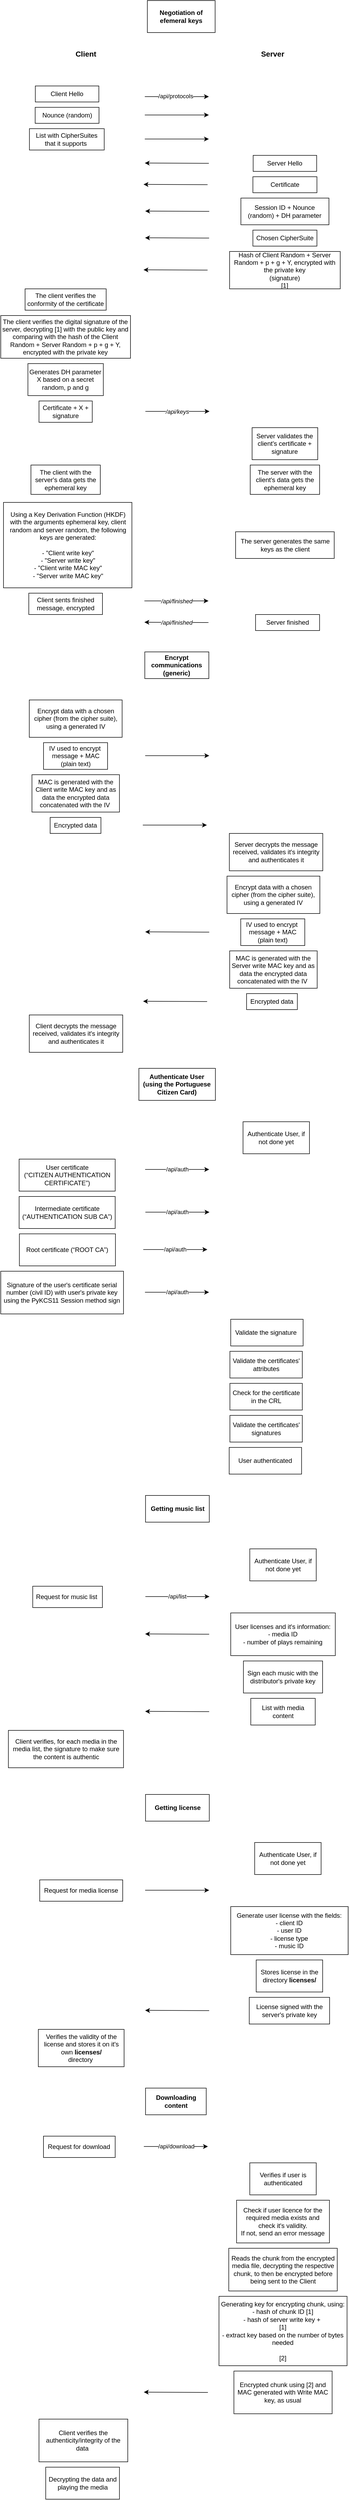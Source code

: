 <mxfile version="12.6.5" type="device"><diagram id="ToxsXhBCQsrdMB1Es3Ik" name="Page-1"><mxGraphModel dx="706" dy="908" grid="1" gridSize="10" guides="1" tooltips="1" connect="1" arrows="1" fold="1" page="1" pageScale="1" pageWidth="850" pageHeight="1100" math="0" shadow="0"><root><mxCell id="0"/><mxCell id="1" parent="0"/><mxCell id="-mcVlJ09CJsQKU-bJ-QF-1" value="&lt;font style=&quot;font-size: 14px&quot;&gt;&lt;b&gt;Server&lt;/b&gt;&lt;/font&gt;" style="text;html=1;strokeColor=none;fillColor=none;align=center;verticalAlign=middle;whiteSpace=wrap;rounded=0;" parent="1" vertex="1"><mxGeometry x="580.14" y="130" width="40" height="20" as="geometry"/></mxCell><mxCell id="-mcVlJ09CJsQKU-bJ-QF-2" value="&lt;font style=&quot;font-size: 14px&quot;&gt;&lt;b&gt;Client&lt;/b&gt;&lt;/font&gt;" style="text;html=1;strokeColor=none;fillColor=none;align=center;verticalAlign=middle;whiteSpace=wrap;rounded=0;" parent="1" vertex="1"><mxGeometry x="229.83" y="130" width="40" height="20" as="geometry"/></mxCell><mxCell id="-mcVlJ09CJsQKU-bJ-QF-8" value="Server Hello&lt;br&gt;" style="rounded=0;whiteSpace=wrap;html=1;" parent="1" vertex="1"><mxGeometry x="563.41" y="330" width="119" height="30" as="geometry"/></mxCell><mxCell id="-mcVlJ09CJsQKU-bJ-QF-9" value="" style="endArrow=classic;html=1;" parent="1" edge="1"><mxGeometry width="50" height="50" relative="1" as="geometry"><mxPoint x="360.35" y="220" as="sourcePoint"/><mxPoint x="480.35" y="220" as="targetPoint"/></mxGeometry></mxCell><mxCell id="Fjv1i1YFZuG5dCp83JSb-2" value="&lt;font style=&quot;font-size: 11px&quot;&gt;/api/protocols&lt;/font&gt;" style="text;html=1;align=center;verticalAlign=middle;resizable=0;points=[];labelBackgroundColor=#ffffff;" parent="-mcVlJ09CJsQKU-bJ-QF-9" vertex="1" connectable="0"><mxGeometry x="-0.052" y="1" relative="1" as="geometry"><mxPoint as="offset"/></mxGeometry></mxCell><mxCell id="-mcVlJ09CJsQKU-bJ-QF-17" value="The server with the client's data gets the ephemeral key" style="rounded=0;whiteSpace=wrap;html=1;" parent="1" vertex="1"><mxGeometry x="557.91" y="910" width="130" height="55" as="geometry"/></mxCell><mxCell id="-mcVlJ09CJsQKU-bJ-QF-18" value="The client verifies the conformity of the certificate" style="rounded=0;whiteSpace=wrap;html=1;" parent="1" vertex="1"><mxGeometry x="136" y="580" width="151.94" height="40" as="geometry"/></mxCell><mxCell id="nerVAbbshEKJmBHqYRu4-8" value="&lt;b&gt;Negotiation of efemeral keys&lt;/b&gt;" style="rounded=0;whiteSpace=wrap;html=1;" parent="1" vertex="1"><mxGeometry x="365.14" y="40" width="127" height="60" as="geometry"/></mxCell><mxCell id="nerVAbbshEKJmBHqYRu4-9" value="&lt;b&gt;Getting music list&lt;/b&gt;" style="rounded=0;whiteSpace=wrap;html=1;" parent="1" vertex="1"><mxGeometry x="361.71" y="2840" width="119.5" height="50" as="geometry"/></mxCell><mxCell id="nerVAbbshEKJmBHqYRu4-10" value="Request for music list&amp;nbsp;" style="whiteSpace=wrap;html=1;" parent="1" vertex="1"><mxGeometry x="150.33" y="3010" width="130.56" height="40" as="geometry"/></mxCell><mxCell id="nerVAbbshEKJmBHqYRu4-11" value="Authenticate User, if not done yet" style="whiteSpace=wrap;html=1;" parent="1" vertex="1"><mxGeometry x="557.1" y="2940" width="124.5" height="60" as="geometry"/></mxCell><mxCell id="nerVAbbshEKJmBHqYRu4-13" value="Request for media license" style="whiteSpace=wrap;html=1;" parent="1" vertex="1"><mxGeometry x="163.44" y="3560" width="155.5" height="40" as="geometry"/></mxCell><mxCell id="nerVAbbshEKJmBHqYRu4-16" value="Request for download" style="whiteSpace=wrap;html=1;" parent="1" vertex="1"><mxGeometry x="170.48" y="4040" width="134.36" height="40" as="geometry"/></mxCell><mxCell id="nerVAbbshEKJmBHqYRu4-20" value="&lt;b&gt;Encrypt communications (generic)&lt;/b&gt;" style="rounded=0;whiteSpace=wrap;html=1;" parent="1" vertex="1"><mxGeometry x="360.35" y="1260" width="120" height="50" as="geometry"/></mxCell><mxCell id="HV3tUFOVEKbKcCD-3EMf-5" value="Nounce (random)" style="rounded=0;whiteSpace=wrap;html=1;" parent="1" vertex="1"><mxGeometry x="154.92" y="240" width="119.62" height="30" as="geometry"/></mxCell><mxCell id="HV3tUFOVEKbKcCD-3EMf-12" value="Chosen CipherSuite" style="rounded=0;whiteSpace=wrap;html=1;" parent="1" vertex="1"><mxGeometry x="562.91" y="470" width="120" height="30" as="geometry"/></mxCell><mxCell id="HV3tUFOVEKbKcCD-3EMf-15" value="Session ID + Nounce (random) + DH parameter" style="rounded=0;whiteSpace=wrap;html=1;" parent="1" vertex="1"><mxGeometry x="540.41" y="410" width="165" height="50" as="geometry"/></mxCell><mxCell id="HV3tUFOVEKbKcCD-3EMf-16" value="Hash of Client Random + Server Random + p + g + Y, encrypted with the private key&lt;br&gt;(signature)&lt;br&gt;[1]" style="rounded=0;whiteSpace=wrap;html=1;" parent="1" vertex="1"><mxGeometry x="519.23" y="510" width="207.36" height="70" as="geometry"/></mxCell><mxCell id="HV3tUFOVEKbKcCD-3EMf-17" value="List with CipherSuites that it supports&amp;nbsp;" style="rounded=0;whiteSpace=wrap;html=1;" parent="1" vertex="1"><mxGeometry x="144.17" y="280" width="140.13" height="40" as="geometry"/></mxCell><mxCell id="HV3tUFOVEKbKcCD-3EMf-18" value="Client Hello" style="rounded=0;whiteSpace=wrap;html=1;" parent="1" vertex="1"><mxGeometry x="155.23" y="200" width="119" height="30" as="geometry"/></mxCell><mxCell id="HV3tUFOVEKbKcCD-3EMf-19" value="" style="endArrow=classic;html=1;" parent="1" edge="1"><mxGeometry width="50" height="50" relative="1" as="geometry"><mxPoint x="360.35" y="254.41" as="sourcePoint"/><mxPoint x="480.35" y="254.41" as="targetPoint"/></mxGeometry></mxCell><mxCell id="HV3tUFOVEKbKcCD-3EMf-20" value="" style="endArrow=classic;html=1;" parent="1" edge="1"><mxGeometry width="50" height="50" relative="1" as="geometry"><mxPoint x="360.35" y="299.41" as="sourcePoint"/><mxPoint x="480.35" y="299.41" as="targetPoint"/></mxGeometry></mxCell><mxCell id="HV3tUFOVEKbKcCD-3EMf-21" value="" style="endArrow=classic;html=1;" parent="1" edge="1"><mxGeometry width="50" height="50" relative="1" as="geometry"><mxPoint x="480.35" y="344.91" as="sourcePoint"/><mxPoint x="360.35" y="344.41" as="targetPoint"/></mxGeometry></mxCell><mxCell id="HV3tUFOVEKbKcCD-3EMf-22" value="" style="endArrow=classic;html=1;" parent="1" edge="1"><mxGeometry width="50" height="50" relative="1" as="geometry"><mxPoint x="477.97" y="384.91" as="sourcePoint"/><mxPoint x="357.97" y="384.41" as="targetPoint"/></mxGeometry></mxCell><mxCell id="HV3tUFOVEKbKcCD-3EMf-23" value="" style="endArrow=classic;html=1;" parent="1" edge="1"><mxGeometry width="50" height="50" relative="1" as="geometry"><mxPoint x="481.1" y="434.91" as="sourcePoint"/><mxPoint x="361.1" y="434.41" as="targetPoint"/></mxGeometry></mxCell><mxCell id="HV3tUFOVEKbKcCD-3EMf-24" value="Certificate" style="rounded=0;whiteSpace=wrap;html=1;" parent="1" vertex="1"><mxGeometry x="562.91" y="370" width="120" height="30" as="geometry"/></mxCell><mxCell id="HV3tUFOVEKbKcCD-3EMf-25" value="" style="endArrow=classic;html=1;" parent="1" edge="1"><mxGeometry width="50" height="50" relative="1" as="geometry"><mxPoint x="480.85" y="484.91" as="sourcePoint"/><mxPoint x="360.85" y="484.41" as="targetPoint"/></mxGeometry></mxCell><mxCell id="HV3tUFOVEKbKcCD-3EMf-26" value="" style="endArrow=classic;html=1;" parent="1" edge="1"><mxGeometry width="50" height="50" relative="1" as="geometry"><mxPoint x="477.97" y="544.91" as="sourcePoint"/><mxPoint x="357.97" y="544.41" as="targetPoint"/></mxGeometry></mxCell><mxCell id="HV3tUFOVEKbKcCD-3EMf-27" value="&lt;span style=&quot;white-space: normal&quot;&gt;The client verifies the digital signature of the server, decrypting [1] with the public key and comparing with the hash of the&amp;nbsp;&lt;/span&gt;Client Random + Server Random + p + g + Y, encrypted with the private key" style="rounded=0;whiteSpace=wrap;html=1;" parent="1" vertex="1"><mxGeometry x="90.43" y="630" width="243.09" height="80" as="geometry"/></mxCell><mxCell id="HV3tUFOVEKbKcCD-3EMf-29" value="Certificate + X + signature" style="rounded=0;whiteSpace=wrap;html=1;" parent="1" vertex="1"><mxGeometry x="162.07" y="790" width="99.81" height="40" as="geometry"/></mxCell><mxCell id="HV3tUFOVEKbKcCD-3EMf-33" value="&lt;span style=&quot;font-style: italic ; white-space: pre-wrap&quot;&gt;&lt;font style=&quot;font-size: 11px&quot;&gt;/api/keys&lt;/font&gt;&lt;/span&gt;" style="endArrow=classic;html=1;" parent="1" edge="1"><mxGeometry width="50" height="50" relative="1" as="geometry"><mxPoint x="361.49" y="809.5" as="sourcePoint"/><mxPoint x="481.49" y="809.5" as="targetPoint"/></mxGeometry></mxCell><mxCell id="HV3tUFOVEKbKcCD-3EMf-37" value="Server validates the client's certificate + signature" style="rounded=0;whiteSpace=wrap;html=1;" parent="1" vertex="1"><mxGeometry x="561.41" y="840" width="123" height="60" as="geometry"/></mxCell><mxCell id="HV3tUFOVEKbKcCD-3EMf-41" value="The client with the server's data gets the ephemeral key" style="rounded=0;whiteSpace=wrap;html=1;" parent="1" vertex="1"><mxGeometry x="146.97" y="910" width="130" height="55" as="geometry"/></mxCell><mxCell id="HV3tUFOVEKbKcCD-3EMf-44" value="Using a Key Derivation Function (HKDF) with the arguments ephemeral key, client random and server random, the following keys are generated:&lt;br&gt;&lt;br&gt;- &quot;Client write key&quot;&lt;br&gt;- &quot;Server write key&quot;&lt;br&gt;- &quot;Client write MAC key&quot;&lt;br&gt;- &quot;Server write MAC key&quot;" style="rounded=0;whiteSpace=wrap;html=1;" parent="1" vertex="1"><mxGeometry x="95.55" y="980" width="240.62" height="160" as="geometry"/></mxCell><mxCell id="HV3tUFOVEKbKcCD-3EMf-45" value="The server generates the same keys as the client" style="rounded=0;whiteSpace=wrap;html=1;" parent="1" vertex="1"><mxGeometry x="530.5" y="1035" width="184.81" height="50" as="geometry"/></mxCell><mxCell id="HV3tUFOVEKbKcCD-3EMf-46" value="Client sents finished message, encrypted" style="rounded=0;whiteSpace=wrap;html=1;" parent="1" vertex="1"><mxGeometry x="142.96" y="1150" width="138.03" height="40" as="geometry"/></mxCell><mxCell id="HV3tUFOVEKbKcCD-3EMf-47" value="Server finished" style="rounded=0;whiteSpace=wrap;html=1;" parent="1" vertex="1"><mxGeometry x="567.87" y="1190" width="120" height="30" as="geometry"/></mxCell><mxCell id="HV3tUFOVEKbKcCD-3EMf-48" value="&lt;span id=&quot;docs-internal-guid-574a4426-7fff-3a00-10bd-1188edf6ed86&quot; style=&quot;white-space: normal&quot;&gt;&lt;span style=&quot;background-color: transparent ; font-style: italic ; vertical-align: baseline ; white-space: pre-wrap&quot;&gt;&lt;font style=&quot;font-size: 11px&quot;&gt;/api/finished&lt;/font&gt;&lt;/span&gt;&lt;/span&gt;" style="endArrow=classic;html=1;" parent="1" edge="1"><mxGeometry width="50" height="50" relative="1" as="geometry"><mxPoint x="359.64" y="1164.5" as="sourcePoint"/><mxPoint x="479.64" y="1164.5" as="targetPoint"/></mxGeometry></mxCell><mxCell id="HV3tUFOVEKbKcCD-3EMf-49" value="&lt;span style=&quot;font-style: italic ; white-space: pre-wrap&quot;&gt;&lt;font style=&quot;font-size: 11px&quot;&gt;/api/finished&lt;/font&gt;&lt;/span&gt;" style="endArrow=classic;html=1;" parent="1" edge="1"><mxGeometry width="50" height="50" relative="1" as="geometry"><mxPoint x="479.64" y="1205" as="sourcePoint"/><mxPoint x="359.64" y="1204.5" as="targetPoint"/></mxGeometry></mxCell><mxCell id="HV3tUFOVEKbKcCD-3EMf-50" value="&lt;b&gt;Getting license&lt;/b&gt;" style="rounded=0;whiteSpace=wrap;html=1;" parent="1" vertex="1"><mxGeometry x="361.71" y="3400" width="119.5" height="50" as="geometry"/></mxCell><mxCell id="HV3tUFOVEKbKcCD-3EMf-51" value="&lt;b&gt;Downloading content&lt;/b&gt;" style="rounded=0;whiteSpace=wrap;html=1;" parent="1" vertex="1"><mxGeometry x="361.71" y="3950" width="113.74" height="50" as="geometry"/></mxCell><mxCell id="Kc5_VZktUotsjv5k2XwF-4" value="&lt;b&gt;Authenticate User&lt;br&gt;(using the Portuguese Citizen Card)&lt;br&gt;&lt;/b&gt;" style="rounded=0;whiteSpace=wrap;html=1;" parent="1" vertex="1"><mxGeometry x="349.26" y="2040" width="143.4" height="60" as="geometry"/></mxCell><mxCell id="Kc5_VZktUotsjv5k2XwF-17" value="User licenses and it's information:&lt;br&gt;- media ID&lt;br&gt;- number of plays remaining" style="rounded=0;whiteSpace=wrap;html=1;" parent="1" vertex="1"><mxGeometry x="521.37" y="3060" width="195.96" height="80" as="geometry"/></mxCell><mxCell id="Kc5_VZktUotsjv5k2XwF-18" value="" style="endArrow=classic;html=1;" parent="1" edge="1"><mxGeometry width="50" height="50" relative="1" as="geometry"><mxPoint x="480.96" y="3244.91" as="sourcePoint"/><mxPoint x="360.96" y="3244.41" as="targetPoint"/></mxGeometry></mxCell><mxCell id="Kc5_VZktUotsjv5k2XwF-19" value="List with media content" style="rounded=0;whiteSpace=wrap;html=1;" parent="1" vertex="1"><mxGeometry x="558.97" y="3220" width="120.75" height="50" as="geometry"/></mxCell><mxCell id="Kc5_VZktUotsjv5k2XwF-21" value="Client verifies, for each media in the media list, the signature to make sure the content is authentic" style="whiteSpace=wrap;html=1;" parent="1" vertex="1"><mxGeometry x="104.73" y="3280" width="215.7" height="70" as="geometry"/></mxCell><mxCell id="Kc5_VZktUotsjv5k2XwF-22" value="Authenticate User, if not done yet" style="whiteSpace=wrap;html=1;" parent="1" vertex="1"><mxGeometry x="566.23" y="3490" width="124.5" height="60" as="geometry"/></mxCell><mxCell id="Kc5_VZktUotsjv5k2XwF-23" value="Generate user license with the fields:&lt;br&gt;- client ID&lt;br&gt;- user ID&lt;br&gt;- license type&lt;br&gt;- music ID" style="rounded=0;whiteSpace=wrap;html=1;" parent="1" vertex="1"><mxGeometry x="521.37" y="3610" width="220" height="90" as="geometry"/></mxCell><mxCell id="Kc5_VZktUotsjv5k2XwF-24" value="License signed with the server's private key" style="rounded=0;whiteSpace=wrap;html=1;" parent="1" vertex="1"><mxGeometry x="556.09" y="3780" width="150.55" height="50" as="geometry"/></mxCell><mxCell id="Kc5_VZktUotsjv5k2XwF-25" value="" style="endArrow=classic;html=1;" parent="1" edge="1"><mxGeometry width="50" height="50" relative="1" as="geometry"><mxPoint x="480.96" y="3804.91" as="sourcePoint"/><mxPoint x="360.96" y="3804.41" as="targetPoint"/></mxGeometry></mxCell><mxCell id="Kc5_VZktUotsjv5k2XwF-26" value="Verifies the validity of the license and stores it on it's own&amp;nbsp;&lt;b&gt;licenses/&lt;/b&gt;&lt;br&gt;directory&amp;nbsp;" style="rounded=0;whiteSpace=wrap;html=1;" parent="1" vertex="1"><mxGeometry x="160.85" y="3840" width="160.68" height="70" as="geometry"/></mxCell><mxCell id="Kc5_VZktUotsjv5k2XwF-27" value="Verifies if user is authenticated" style="whiteSpace=wrap;html=1;" parent="1" vertex="1"><mxGeometry x="557.09" y="4090" width="124.5" height="60" as="geometry"/></mxCell><mxCell id="Kc5_VZktUotsjv5k2XwF-28" value="Check if user licence for the required media exists and check it's validity.&lt;br&gt;If not, send an error message" style="whiteSpace=wrap;html=1;" parent="1" vertex="1"><mxGeometry x="532.34" y="4160" width="174" height="80" as="geometry"/></mxCell><mxCell id="Kc5_VZktUotsjv5k2XwF-33" value="/api/list" style="endArrow=classic;html=1;" parent="1" edge="1"><mxGeometry width="50" height="50" relative="1" as="geometry"><mxPoint x="361.46" y="3029.41" as="sourcePoint"/><mxPoint x="481.46" y="3029.41" as="targetPoint"/></mxGeometry></mxCell><mxCell id="Kc5_VZktUotsjv5k2XwF-35" value="" style="endArrow=classic;html=1;" parent="1" edge="1"><mxGeometry width="50" height="50" relative="1" as="geometry"><mxPoint x="360.96" y="3579.41" as="sourcePoint"/><mxPoint x="480.96" y="3579.41" as="targetPoint"/></mxGeometry></mxCell><mxCell id="Kc5_VZktUotsjv5k2XwF-36" value="/api/download" style="endArrow=classic;html=1;" parent="1" edge="1"><mxGeometry width="50" height="50" relative="1" as="geometry"><mxPoint x="358.58" y="4059.41" as="sourcePoint"/><mxPoint x="478.58" y="4059.41" as="targetPoint"/></mxGeometry></mxCell><mxCell id="Kc5_VZktUotsjv5k2XwF-37" value="" style="endArrow=classic;html=1;" parent="1" edge="1"><mxGeometry width="50" height="50" relative="1" as="geometry"><mxPoint x="478.58" y="4520" as="sourcePoint"/><mxPoint x="358.58" y="4519.5" as="targetPoint"/></mxGeometry></mxCell><mxCell id="Fjv1i1YFZuG5dCp83JSb-4" value="Generates DH parameter X based on a secret random, p and g" style="rounded=0;whiteSpace=wrap;html=1;" parent="1" vertex="1"><mxGeometry x="141.31" y="720" width="141.32" height="60" as="geometry"/></mxCell><mxCell id="Fjv1i1YFZuG5dCp83JSb-14" value="IV used to encrypt&amp;nbsp; message + MAC&lt;br&gt;(plain text)" style="rounded=0;whiteSpace=wrap;html=1;" parent="1" vertex="1"><mxGeometry x="170.56" y="1430" width="120" height="50" as="geometry"/></mxCell><mxCell id="Fjv1i1YFZuG5dCp83JSb-15" value="" style="endArrow=classic;html=1;" parent="1" edge="1"><mxGeometry width="50" height="50" relative="1" as="geometry"><mxPoint x="361.1" y="1454.41" as="sourcePoint"/><mxPoint x="481.1" y="1454.41" as="targetPoint"/></mxGeometry></mxCell><mxCell id="Fjv1i1YFZuG5dCp83JSb-17" value="Encrypt data with a chosen cipher (from the cipher suite), using a generated IV" style="rounded=0;whiteSpace=wrap;html=1;" parent="1" vertex="1"><mxGeometry x="143.89" y="1350" width="173.96" height="70" as="geometry"/></mxCell><mxCell id="Fjv1i1YFZuG5dCp83JSb-18" value="Encrypted data" style="rounded=0;whiteSpace=wrap;html=1;" parent="1" vertex="1"><mxGeometry x="182.96" y="1570" width="95.19" height="30" as="geometry"/></mxCell><mxCell id="Fjv1i1YFZuG5dCp83JSb-19" value="" style="endArrow=classic;html=1;" parent="1" edge="1"><mxGeometry width="50" height="50" relative="1" as="geometry"><mxPoint x="356.64" y="1584.41" as="sourcePoint"/><mxPoint x="476.64" y="1584.41" as="targetPoint"/></mxGeometry></mxCell><mxCell id="Fjv1i1YFZuG5dCp83JSb-20" value="MAC is generated with the Client write MAC key and as data the encrypted data concatenated with the IV&amp;nbsp;" style="rounded=0;whiteSpace=wrap;html=1;" parent="1" vertex="1"><mxGeometry x="148.89" y="1490" width="163.96" height="70" as="geometry"/></mxCell><mxCell id="Fjv1i1YFZuG5dCp83JSb-24" value="Server decrypts the message received, validates it's integrity and authenticates it" style="rounded=0;whiteSpace=wrap;html=1;" parent="1" vertex="1"><mxGeometry x="518.79" y="1600" width="175.05" height="70" as="geometry"/></mxCell><mxCell id="Fjv1i1YFZuG5dCp83JSb-33" value="IV used to encrypt&amp;nbsp; message + MAC&lt;br&gt;(plain text)" style="rounded=0;whiteSpace=wrap;html=1;" parent="1" vertex="1"><mxGeometry x="540.14" y="1760" width="120" height="50" as="geometry"/></mxCell><mxCell id="Fjv1i1YFZuG5dCp83JSb-34" value="Encrypt data with a chosen cipher (from the cipher suite), using a generated IV" style="rounded=0;whiteSpace=wrap;html=1;" parent="1" vertex="1"><mxGeometry x="514.41" y="1680" width="173.96" height="70" as="geometry"/></mxCell><mxCell id="Fjv1i1YFZuG5dCp83JSb-35" value="Encrypted data" style="rounded=0;whiteSpace=wrap;html=1;" parent="1" vertex="1"><mxGeometry x="551.05" y="1900" width="95.19" height="30" as="geometry"/></mxCell><mxCell id="Fjv1i1YFZuG5dCp83JSb-36" value="MAC is generated with the Server write MAC key and as data the encrypted data concatenated with the IV&amp;nbsp;" style="rounded=0;whiteSpace=wrap;html=1;" parent="1" vertex="1"><mxGeometry x="519.41" y="1820" width="163.96" height="70" as="geometry"/></mxCell><mxCell id="Fjv1i1YFZuG5dCp83JSb-38" value="" style="endArrow=classic;html=1;" parent="1" edge="1"><mxGeometry width="50" height="50" relative="1" as="geometry"><mxPoint x="481.1" y="1784.91" as="sourcePoint"/><mxPoint x="361.1" y="1784.41" as="targetPoint"/></mxGeometry></mxCell><mxCell id="Fjv1i1YFZuG5dCp83JSb-39" value="" style="endArrow=classic;html=1;" parent="1" edge="1"><mxGeometry width="50" height="50" relative="1" as="geometry"><mxPoint x="477.14" y="1914.91" as="sourcePoint"/><mxPoint x="357.14" y="1914.41" as="targetPoint"/></mxGeometry></mxCell><mxCell id="Fjv1i1YFZuG5dCp83JSb-40" value="User certificate&lt;br&gt;(“CITIZEN AUTHENTICATION CERTIFICATE”)" style="rounded=0;whiteSpace=wrap;html=1;" parent="1" vertex="1"><mxGeometry x="124.84" y="2210" width="180" height="60" as="geometry"/></mxCell><mxCell id="Fjv1i1YFZuG5dCp83JSb-42" value="Intermediate certificate (“AUTHENTICATION SUB CA”)" style="rounded=0;whiteSpace=wrap;html=1;" parent="1" vertex="1"><mxGeometry x="124.84" y="2280" width="180" height="60" as="geometry"/></mxCell><mxCell id="Fjv1i1YFZuG5dCp83JSb-43" value="Root certificate (“ROOT CA”)" style="rounded=0;whiteSpace=wrap;html=1;" parent="1" vertex="1"><mxGeometry x="125.34" y="2350" width="180" height="60" as="geometry"/></mxCell><mxCell id="Fjv1i1YFZuG5dCp83JSb-44" value="/api/auth" style="endArrow=classic;html=1;" parent="1" edge="1"><mxGeometry width="50" height="50" relative="1" as="geometry"><mxPoint x="360.96" y="2229.41" as="sourcePoint"/><mxPoint x="480.96" y="2229.41" as="targetPoint"/></mxGeometry></mxCell><mxCell id="Fjv1i1YFZuG5dCp83JSb-45" value="/api/auth" style="endArrow=classic;html=1;" parent="1" edge="1"><mxGeometry width="50" height="50" relative="1" as="geometry"><mxPoint x="361.44" y="2309.41" as="sourcePoint"/><mxPoint x="481.44" y="2309.41" as="targetPoint"/></mxGeometry></mxCell><mxCell id="Fjv1i1YFZuG5dCp83JSb-46" value="/api/auth" style="endArrow=classic;html=1;" parent="1" edge="1"><mxGeometry width="50" height="50" relative="1" as="geometry"><mxPoint x="357.48" y="2379.41" as="sourcePoint"/><mxPoint x="477.48" y="2379.41" as="targetPoint"/></mxGeometry></mxCell><mxCell id="Fjv1i1YFZuG5dCp83JSb-47" value="Signature of the user's certificate serial number (civil ID) with user's private key using the PyKCS11 Session method sign" style="rounded=0;whiteSpace=wrap;html=1;" parent="1" vertex="1"><mxGeometry x="90.43" y="2420" width="230" height="80" as="geometry"/></mxCell><mxCell id="Fjv1i1YFZuG5dCp83JSb-49" value="/api/auth" style="endArrow=classic;html=1;" parent="1" edge="1"><mxGeometry width="50" height="50" relative="1" as="geometry"><mxPoint x="360.69" y="2459.41" as="sourcePoint"/><mxPoint x="480.69" y="2459.41" as="targetPoint"/></mxGeometry></mxCell><mxCell id="Fjv1i1YFZuG5dCp83JSb-51" value="Validate the signature&amp;nbsp;" style="whiteSpace=wrap;html=1;" parent="1" vertex="1"><mxGeometry x="521.37" y="2510" width="135.64" height="50" as="geometry"/></mxCell><mxCell id="Fjv1i1YFZuG5dCp83JSb-52" value="Validate the certificates' attributes" style="whiteSpace=wrap;html=1;" parent="1" vertex="1"><mxGeometry x="519.84" y="2570" width="135.64" height="50" as="geometry"/></mxCell><mxCell id="Fjv1i1YFZuG5dCp83JSb-53" value="Check for the certificate in the CRL" style="whiteSpace=wrap;html=1;" parent="1" vertex="1"><mxGeometry x="519.84" y="2630" width="135.64" height="50" as="geometry"/></mxCell><mxCell id="Fjv1i1YFZuG5dCp83JSb-54" value="Validate the certificates' signatures" style="whiteSpace=wrap;html=1;" parent="1" vertex="1"><mxGeometry x="519.84" y="2690" width="135.64" height="50" as="geometry"/></mxCell><mxCell id="Fjv1i1YFZuG5dCp83JSb-55" value="User authenticated" style="whiteSpace=wrap;html=1;" parent="1" vertex="1"><mxGeometry x="518.48" y="2750" width="135.64" height="50" as="geometry"/></mxCell><mxCell id="Fjv1i1YFZuG5dCp83JSb-56" value="Authenticate User, if not done yet" style="whiteSpace=wrap;html=1;" parent="1" vertex="1"><mxGeometry x="544.41" y="2140" width="124.5" height="60" as="geometry"/></mxCell><mxCell id="Fjv1i1YFZuG5dCp83JSb-57" value="Sign each music with the distributor's private key" style="rounded=0;whiteSpace=wrap;html=1;" parent="1" vertex="1"><mxGeometry x="545.2" y="3150" width="148.3" height="60" as="geometry"/></mxCell><mxCell id="Fjv1i1YFZuG5dCp83JSb-58" value="Stores license in the directory &lt;b&gt;licenses/&lt;/b&gt;" style="whiteSpace=wrap;html=1;" parent="1" vertex="1"><mxGeometry x="569.12" y="3710" width="124.5" height="60" as="geometry"/></mxCell><mxCell id="Fjv1i1YFZuG5dCp83JSb-61" value="Reads the chunk from the encrypted media file, decrypting the respective chunk, to then be encrypted before being sent to the Client" style="whiteSpace=wrap;html=1;" parent="1" vertex="1"><mxGeometry x="517.69" y="4250" width="203.29" height="80" as="geometry"/></mxCell><mxCell id="Fjv1i1YFZuG5dCp83JSb-63" value="Encrypted chunk using [2] and MAC generated with Write MAC key, as usual" style="whiteSpace=wrap;html=1;" parent="1" vertex="1"><mxGeometry x="527.32" y="4480" width="184.04" height="80" as="geometry"/></mxCell><mxCell id="Fjv1i1YFZuG5dCp83JSb-64" value="Client verifies the authenticity/integrity of the data&amp;nbsp;" style="whiteSpace=wrap;html=1;" parent="1" vertex="1"><mxGeometry x="162.07" y="4570" width="166.36" height="80" as="geometry"/></mxCell><mxCell id="Fjv1i1YFZuG5dCp83JSb-65" value="Decrypting the data and playing the media" style="whiteSpace=wrap;html=1;" parent="1" vertex="1"><mxGeometry x="174.67" y="4660" width="138.18" height="60" as="geometry"/></mxCell><mxCell id="Fjv1i1YFZuG5dCp83JSb-66" value="" style="endArrow=classic;html=1;" parent="1" edge="1"><mxGeometry width="50" height="50" relative="1" as="geometry"><mxPoint x="480.96" y="3099.91" as="sourcePoint"/><mxPoint x="360.96" y="3099.41" as="targetPoint"/></mxGeometry></mxCell><mxCell id="Fjv1i1YFZuG5dCp83JSb-67" value="Client decrypts the message received, validates it's integrity and authenticates it" style="rounded=0;whiteSpace=wrap;html=1;" parent="1" vertex="1"><mxGeometry x="143.89" y="1940" width="175.05" height="70" as="geometry"/></mxCell><mxCell id="Fjv1i1YFZuG5dCp83JSb-68" value="Generating key for encrypting chunk, using:&lt;br&gt;- hash of chunk ID [1]&lt;br&gt;- hash of server write key +&amp;nbsp;&lt;br&gt;[1]&lt;br&gt;- extract key based on the number of bytes needed&lt;br&gt;&lt;br&gt;[2]" style="whiteSpace=wrap;html=1;" parent="1" vertex="1"><mxGeometry x="499.35" y="4340" width="240" height="130" as="geometry"/></mxCell></root></mxGraphModel></diagram></mxfile>